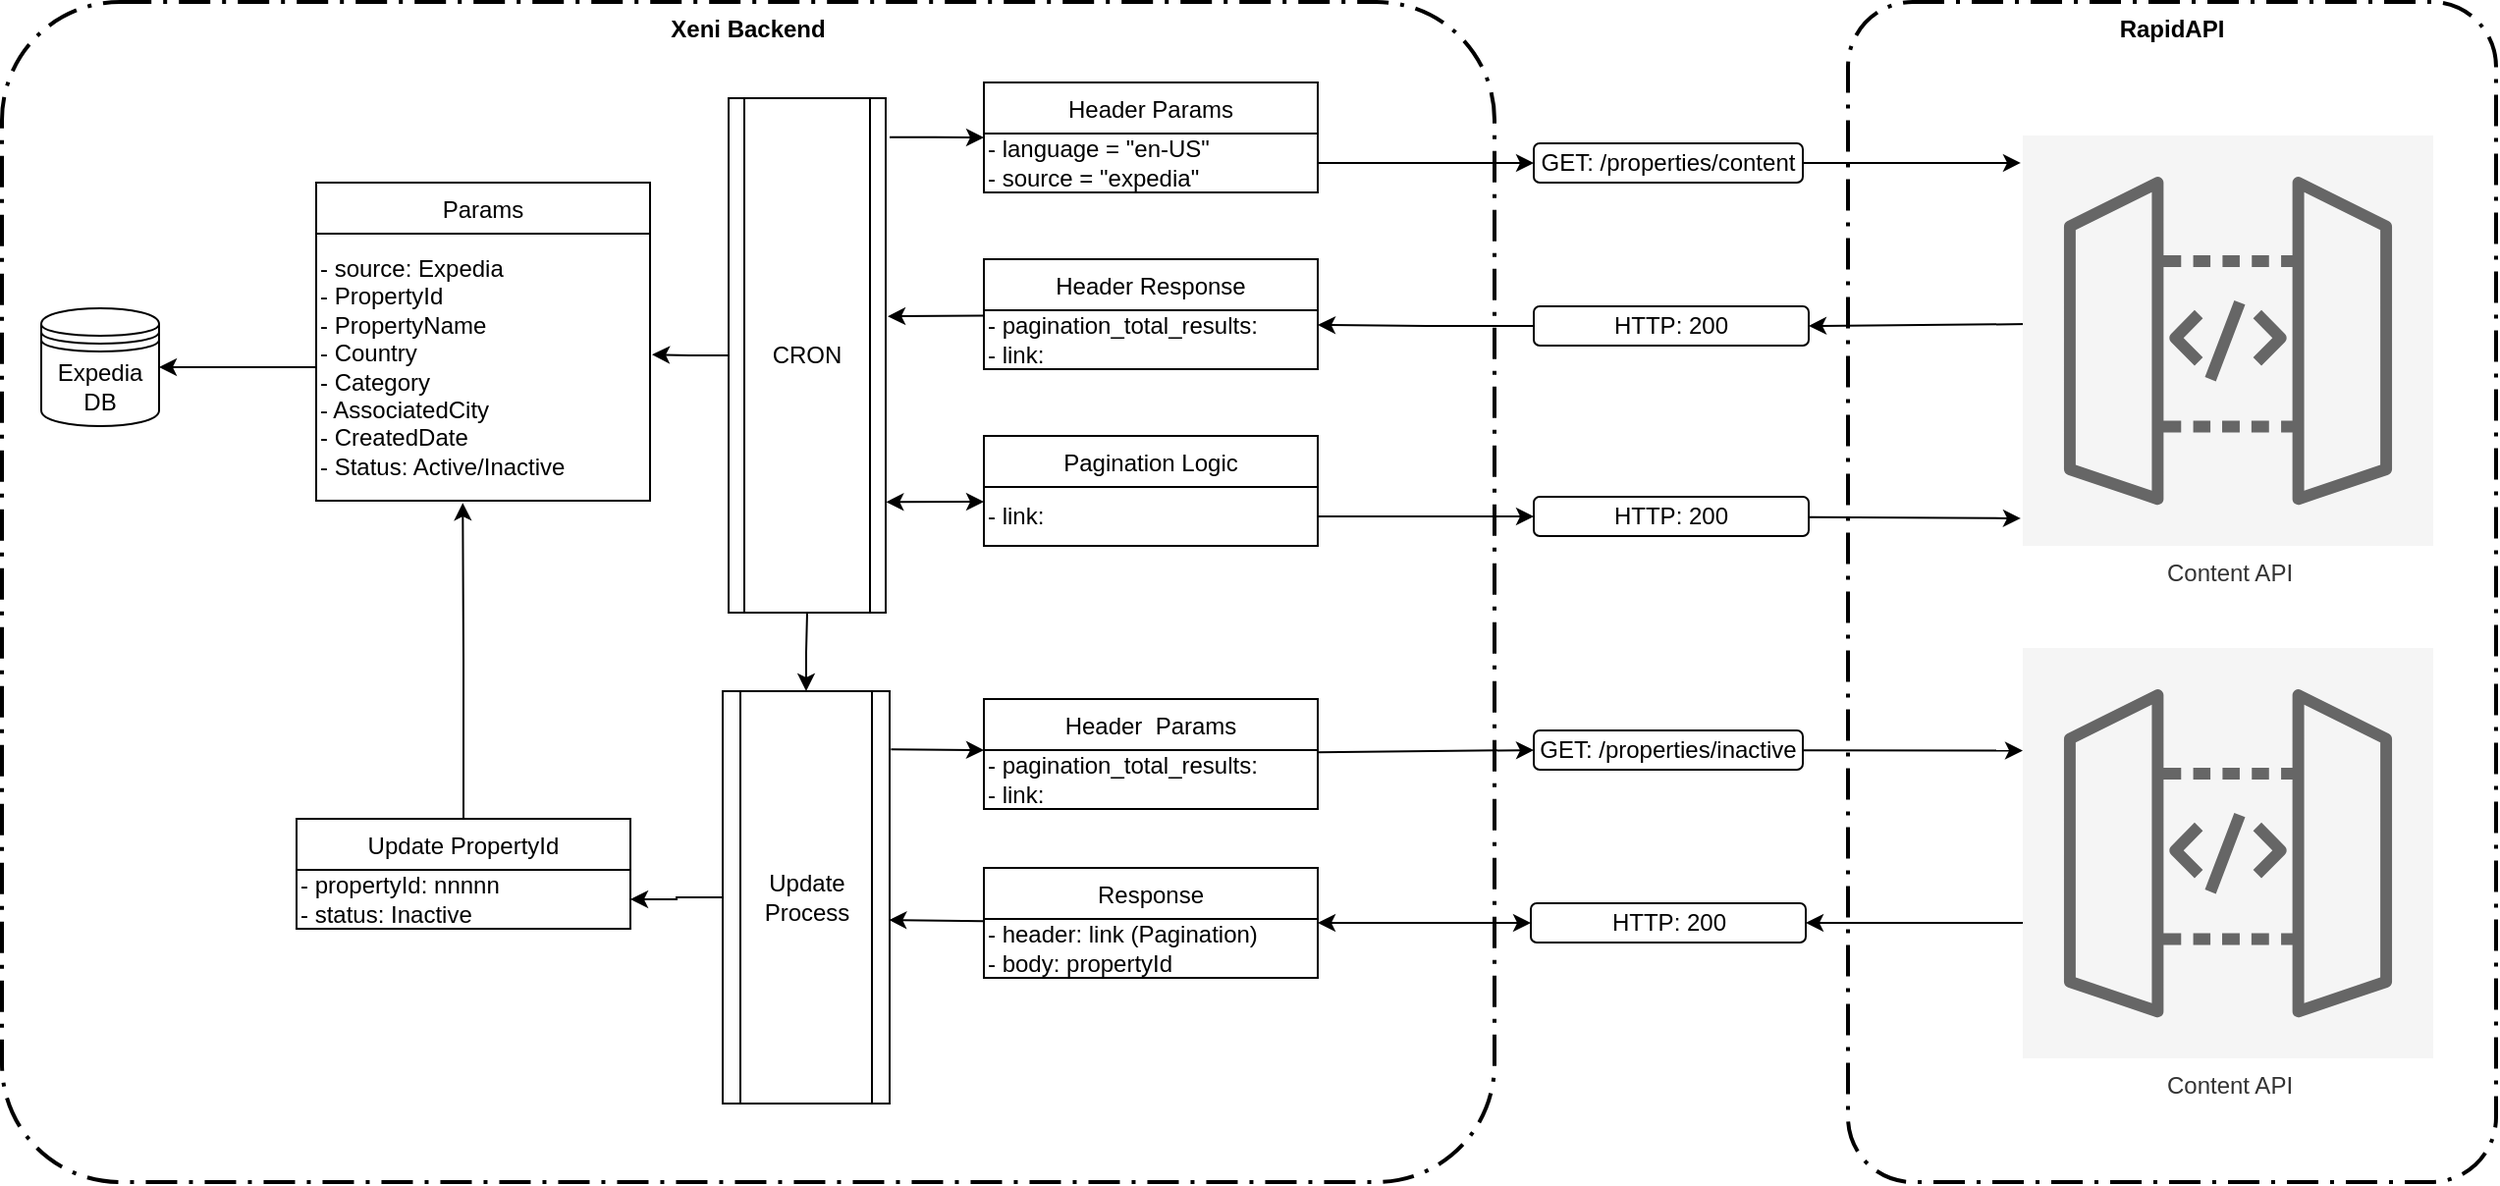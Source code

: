 <mxfile version="18.1.3" type="device"><diagram id="qQadN3MuYUlMNICInjuJ" name="Page-1"><mxGraphModel dx="1578" dy="1841" grid="1" gridSize="10" guides="1" tooltips="1" connect="1" arrows="1" fold="1" page="1" pageScale="1" pageWidth="1400" pageHeight="850" math="0" shadow="0"><root><mxCell id="0"/><mxCell id="1" parent="0"/><mxCell id="9kqTr7aEdr6j7yZywgwH-8" value="RapidAPI" style="points=[[0.25,0,0],[0.5,0,0],[0.75,0,0],[1,0.25,0],[1,0.5,0],[1,0.75,0],[0.75,1,0],[0.5,1,0],[0.25,1,0],[0,0.75,0],[0,0.5,0],[0,0.25,0]];rounded=1;arcSize=10;dashed=1;strokeColor=#000000;fillColor=none;gradientColor=none;dashPattern=8 3 1 3;strokeWidth=2;verticalAlign=top;fontStyle=1" vertex="1" parent="1"><mxGeometry x="1030" y="-761" width="330" height="601" as="geometry"/></mxCell><mxCell id="9kqTr7aEdr6j7yZywgwH-1" value="Xeni Backend" style="points=[[0.25,0,0],[0.5,0,0],[0.75,0,0],[1,0.25,0],[1,0.5,0],[1,0.75,0],[0.75,1,0],[0.5,1,0],[0.25,1,0],[0,0.75,0],[0,0.5,0],[0,0.25,0]];rounded=1;arcSize=10;dashed=1;strokeColor=#000000;fillColor=none;gradientColor=none;dashPattern=8 3 1 3;strokeWidth=2;verticalAlign=top;fontStyle=1" vertex="1" parent="1"><mxGeometry x="90" y="-761" width="760" height="601" as="geometry"/></mxCell><mxCell id="9kqTr7aEdr6j7yZywgwH-2" style="edgeStyle=orthogonalEdgeStyle;rounded=0;orthogonalLoop=1;jettySize=auto;html=1;entryX=-0.017;entryY=0.077;entryDx=0;entryDy=0;startArrow=none;startFill=0;endArrow=classic;endFill=1;entryPerimeter=0;" edge="1" parent="1" source="9kqTr7aEdr6j7yZywgwH-3"><mxGeometry relative="1" as="geometry"><mxPoint x="1117.96" y="-679.057" as="targetPoint"/></mxGeometry></mxCell><mxCell id="9kqTr7aEdr6j7yZywgwH-3" value="GET: /properties/content" style="rounded=1;whiteSpace=wrap;html=1;" vertex="1" parent="1"><mxGeometry x="870" y="-689" width="137" height="20" as="geometry"/></mxCell><mxCell id="9kqTr7aEdr6j7yZywgwH-32" style="edgeStyle=orthogonalEdgeStyle;rounded=0;orthogonalLoop=1;jettySize=auto;html=1;entryX=0;entryY=0.5;entryDx=0;entryDy=0;exitX=1.025;exitY=0.076;exitDx=0;exitDy=0;exitPerimeter=0;" edge="1" parent="1" source="9kqTr7aEdr6j7yZywgwH-6" target="9kqTr7aEdr6j7yZywgwH-30"><mxGeometry relative="1" as="geometry"/></mxCell><mxCell id="9kqTr7aEdr6j7yZywgwH-43" style="rounded=0;orthogonalLoop=1;jettySize=auto;html=1;entryX=0;entryY=0.25;entryDx=0;entryDy=0;startArrow=classic;startFill=1;exitX=1.002;exitY=0.785;exitDx=0;exitDy=0;exitPerimeter=0;" edge="1" parent="1" source="9kqTr7aEdr6j7yZywgwH-6" target="9kqTr7aEdr6j7yZywgwH-42"><mxGeometry relative="1" as="geometry"><mxPoint x="540" y="-510" as="sourcePoint"/></mxGeometry></mxCell><mxCell id="9kqTr7aEdr6j7yZywgwH-69" style="edgeStyle=orthogonalEdgeStyle;rounded=0;orthogonalLoop=1;jettySize=auto;html=1;entryX=1.006;entryY=0.453;entryDx=0;entryDy=0;entryPerimeter=0;startArrow=none;startFill=0;" edge="1" parent="1" source="9kqTr7aEdr6j7yZywgwH-6" target="9kqTr7aEdr6j7yZywgwH-68"><mxGeometry relative="1" as="geometry"/></mxCell><mxCell id="9kqTr7aEdr6j7yZywgwH-6" value="CRON" style="shape=process;whiteSpace=wrap;html=1;backgroundOutline=1;" vertex="1" parent="1"><mxGeometry x="460" y="-712" width="80" height="262" as="geometry"/></mxCell><mxCell id="9kqTr7aEdr6j7yZywgwH-7" value="Expedia&lt;br&gt;DB" style="shape=datastore;whiteSpace=wrap;html=1;" vertex="1" parent="1"><mxGeometry x="110" y="-605" width="60" height="60" as="geometry"/></mxCell><mxCell id="9kqTr7aEdr6j7yZywgwH-40" style="rounded=0;orthogonalLoop=1;jettySize=auto;html=1;entryX=1;entryY=0.5;entryDx=0;entryDy=0;startArrow=none;startFill=0;exitX=0.017;exitY=0.394;exitDx=0;exitDy=0;exitPerimeter=0;" edge="1" parent="1" target="9kqTr7aEdr6j7yZywgwH-34"><mxGeometry relative="1" as="geometry"><mxPoint x="1122.04" y="-596.954" as="sourcePoint"/></mxGeometry></mxCell><mxCell id="9kqTr7aEdr6j7yZywgwH-19" style="edgeStyle=none;rounded=0;orthogonalLoop=1;jettySize=auto;html=1;exitX=0.75;exitY=0;exitDx=0;exitDy=0;startArrow=none;startFill=0;endArrow=classic;endFill=1;" edge="1" parent="1"><mxGeometry relative="1" as="geometry"><mxPoint x="752.5" y="-540" as="sourcePoint"/><mxPoint x="752.5" y="-540" as="targetPoint"/></mxGeometry></mxCell><mxCell id="9kqTr7aEdr6j7yZywgwH-30" value="Header Params" style="swimlane;fontStyle=0;childLayout=stackLayout;horizontal=1;startSize=26;fillColor=none;horizontalStack=0;resizeParent=1;resizeParentMax=0;resizeLast=1;collapsible=1;marginBottom=0;" vertex="1" parent="1"><mxGeometry x="590" y="-720" width="170" height="56" as="geometry"/></mxCell><mxCell id="9kqTr7aEdr6j7yZywgwH-31" value="- language = &quot;en-US&quot;&lt;br&gt;- source = &quot;expedia&quot;" style="text;html=1;strokeColor=none;fillColor=none;align=left;verticalAlign=middle;whiteSpace=wrap;rounded=0;" vertex="1" parent="9kqTr7aEdr6j7yZywgwH-30"><mxGeometry y="26" width="170" height="30" as="geometry"/></mxCell><mxCell id="9kqTr7aEdr6j7yZywgwH-33" style="edgeStyle=orthogonalEdgeStyle;rounded=0;orthogonalLoop=1;jettySize=auto;html=1;entryX=0;entryY=0.5;entryDx=0;entryDy=0;" edge="1" parent="1" source="9kqTr7aEdr6j7yZywgwH-31" target="9kqTr7aEdr6j7yZywgwH-3"><mxGeometry relative="1" as="geometry"/></mxCell><mxCell id="9kqTr7aEdr6j7yZywgwH-45" style="edgeStyle=orthogonalEdgeStyle;rounded=0;orthogonalLoop=1;jettySize=auto;html=1;entryX=1;entryY=0.25;entryDx=0;entryDy=0;startArrow=none;startFill=0;" edge="1" parent="1" source="9kqTr7aEdr6j7yZywgwH-34" target="9kqTr7aEdr6j7yZywgwH-37"><mxGeometry relative="1" as="geometry"/></mxCell><mxCell id="9kqTr7aEdr6j7yZywgwH-34" value="HTTP: 200" style="rounded=1;whiteSpace=wrap;html=1;" vertex="1" parent="1"><mxGeometry x="870" y="-606" width="140" height="20" as="geometry"/></mxCell><mxCell id="9kqTr7aEdr6j7yZywgwH-38" style="rounded=0;orthogonalLoop=1;jettySize=auto;html=1;entryX=1.013;entryY=0.424;entryDx=0;entryDy=0;entryPerimeter=0;startArrow=none;startFill=0;" edge="1" parent="1" source="9kqTr7aEdr6j7yZywgwH-36" target="9kqTr7aEdr6j7yZywgwH-6"><mxGeometry relative="1" as="geometry"/></mxCell><mxCell id="9kqTr7aEdr6j7yZywgwH-36" value="Header Response" style="swimlane;fontStyle=0;childLayout=stackLayout;horizontal=1;startSize=26;fillColor=none;horizontalStack=0;resizeParent=1;resizeParentMax=0;resizeLast=1;collapsible=1;marginBottom=0;" vertex="1" parent="1"><mxGeometry x="590" y="-630" width="170" height="56" as="geometry"/></mxCell><mxCell id="9kqTr7aEdr6j7yZywgwH-37" value="- pagination_total_results:&amp;nbsp;&lt;br&gt;- link:&amp;nbsp;" style="text;html=1;strokeColor=none;fillColor=none;align=left;verticalAlign=middle;whiteSpace=wrap;rounded=0;" vertex="1" parent="9kqTr7aEdr6j7yZywgwH-36"><mxGeometry y="26" width="170" height="30" as="geometry"/></mxCell><mxCell id="9kqTr7aEdr6j7yZywgwH-41" value="Pagination Logic" style="swimlane;fontStyle=0;childLayout=stackLayout;horizontal=1;startSize=26;fillColor=none;horizontalStack=0;resizeParent=1;resizeParentMax=0;resizeLast=1;collapsible=1;marginBottom=0;" vertex="1" parent="1"><mxGeometry x="590" y="-540" width="170" height="56" as="geometry"/></mxCell><mxCell id="9kqTr7aEdr6j7yZywgwH-42" value="- link:&amp;nbsp;" style="text;html=1;strokeColor=none;fillColor=none;align=left;verticalAlign=middle;whiteSpace=wrap;rounded=0;" vertex="1" parent="9kqTr7aEdr6j7yZywgwH-41"><mxGeometry y="26" width="170" height="30" as="geometry"/></mxCell><mxCell id="9kqTr7aEdr6j7yZywgwH-50" style="rounded=0;orthogonalLoop=1;jettySize=auto;html=1;entryX=-0.017;entryY=0.776;entryDx=0;entryDy=0;entryPerimeter=0;startArrow=none;startFill=0;" edge="1" parent="1" source="9kqTr7aEdr6j7yZywgwH-46"><mxGeometry relative="1" as="geometry"><mxPoint x="1117.96" y="-498.016" as="targetPoint"/></mxGeometry></mxCell><mxCell id="9kqTr7aEdr6j7yZywgwH-46" value="HTTP: 200" style="rounded=1;whiteSpace=wrap;html=1;" vertex="1" parent="1"><mxGeometry x="870" y="-509" width="140" height="20" as="geometry"/></mxCell><mxCell id="9kqTr7aEdr6j7yZywgwH-49" style="edgeStyle=orthogonalEdgeStyle;rounded=0;orthogonalLoop=1;jettySize=auto;html=1;entryX=0;entryY=0.5;entryDx=0;entryDy=0;startArrow=none;startFill=0;" edge="1" parent="1" source="9kqTr7aEdr6j7yZywgwH-42" target="9kqTr7aEdr6j7yZywgwH-46"><mxGeometry relative="1" as="geometry"/></mxCell><mxCell id="9kqTr7aEdr6j7yZywgwH-51" value="Content API" style="sketch=0;points=[[0,0,0],[0.25,0,0],[0.5,0,0],[0.75,0,0],[1,0,0],[0,1,0],[0.25,1,0],[0.5,1,0],[0.75,1,0],[1,1,0],[0,0.25,0],[0,0.5,0],[0,0.75,0],[1,0.25,0],[1,0.5,0],[1,0.75,0]];outlineConnect=0;fontColor=#333333;gradientDirection=north;fillColor=#f5f5f5;strokeColor=#666666;dashed=0;verticalLabelPosition=bottom;verticalAlign=top;align=center;html=1;fontSize=12;fontStyle=0;aspect=fixed;shape=mxgraph.aws4.resourceIcon;resIcon=mxgraph.aws4.api_gateway;" vertex="1" parent="1"><mxGeometry x="1119" y="-693" width="209" height="209" as="geometry"/></mxCell><mxCell id="9kqTr7aEdr6j7yZywgwH-55" style="edgeStyle=none;rounded=0;orthogonalLoop=1;jettySize=auto;html=1;entryX=0;entryY=0;entryDx=0;entryDy=0;startArrow=none;startFill=0;exitX=1.008;exitY=0.141;exitDx=0;exitDy=0;exitPerimeter=0;" edge="1" parent="1" source="9kqTr7aEdr6j7yZywgwH-52" target="9kqTr7aEdr6j7yZywgwH-54"><mxGeometry relative="1" as="geometry"/></mxCell><mxCell id="9kqTr7aEdr6j7yZywgwH-66" value="" style="edgeStyle=orthogonalEdgeStyle;rounded=0;orthogonalLoop=1;jettySize=auto;html=1;startArrow=classic;startFill=1;endArrow=none;endFill=0;" edge="1" parent="1" source="9kqTr7aEdr6j7yZywgwH-52" target="9kqTr7aEdr6j7yZywgwH-6"><mxGeometry relative="1" as="geometry"/></mxCell><mxCell id="9kqTr7aEdr6j7yZywgwH-73" value="" style="edgeStyle=orthogonalEdgeStyle;rounded=0;orthogonalLoop=1;jettySize=auto;html=1;startArrow=none;startFill=0;endArrow=classic;endFill=1;" edge="1" parent="1" source="9kqTr7aEdr6j7yZywgwH-52" target="9kqTr7aEdr6j7yZywgwH-72"><mxGeometry relative="1" as="geometry"/></mxCell><mxCell id="9kqTr7aEdr6j7yZywgwH-52" value="Update&lt;br&gt;Process" style="shape=process;whiteSpace=wrap;html=1;backgroundOutline=1;" vertex="1" parent="1"><mxGeometry x="457" y="-410" width="85" height="210" as="geometry"/></mxCell><mxCell id="9kqTr7aEdr6j7yZywgwH-57" style="edgeStyle=none;rounded=0;orthogonalLoop=1;jettySize=auto;html=1;entryX=0;entryY=0.5;entryDx=0;entryDy=0;startArrow=none;startFill=0;" edge="1" parent="1" source="9kqTr7aEdr6j7yZywgwH-53" target="9kqTr7aEdr6j7yZywgwH-56"><mxGeometry relative="1" as="geometry"/></mxCell><mxCell id="9kqTr7aEdr6j7yZywgwH-53" value="Header  Params" style="swimlane;fontStyle=0;childLayout=stackLayout;horizontal=1;startSize=26;fillColor=none;horizontalStack=0;resizeParent=1;resizeParentMax=0;resizeLast=1;collapsible=1;marginBottom=0;" vertex="1" parent="1"><mxGeometry x="590" y="-406" width="170" height="56" as="geometry"/></mxCell><mxCell id="9kqTr7aEdr6j7yZywgwH-54" value="- pagination_total_results:&amp;nbsp;&lt;br&gt;- link:&amp;nbsp;" style="text;html=1;strokeColor=none;fillColor=none;align=left;verticalAlign=middle;whiteSpace=wrap;rounded=0;" vertex="1" parent="9kqTr7aEdr6j7yZywgwH-53"><mxGeometry y="26" width="170" height="30" as="geometry"/></mxCell><mxCell id="9kqTr7aEdr6j7yZywgwH-59" style="edgeStyle=none;rounded=0;orthogonalLoop=1;jettySize=auto;html=1;entryX=0;entryY=0.25;entryDx=0;entryDy=0;entryPerimeter=0;startArrow=none;startFill=0;" edge="1" parent="1" source="9kqTr7aEdr6j7yZywgwH-56" target="9kqTr7aEdr6j7yZywgwH-58"><mxGeometry relative="1" as="geometry"/></mxCell><mxCell id="9kqTr7aEdr6j7yZywgwH-56" value="GET: /properties/inactive" style="rounded=1;whiteSpace=wrap;html=1;" vertex="1" parent="1"><mxGeometry x="870" y="-390" width="137" height="20" as="geometry"/></mxCell><mxCell id="9kqTr7aEdr6j7yZywgwH-61" style="edgeStyle=orthogonalEdgeStyle;rounded=0;orthogonalLoop=1;jettySize=auto;html=1;entryX=1;entryY=0.5;entryDx=0;entryDy=0;startArrow=none;startFill=0;" edge="1" parent="1" source="9kqTr7aEdr6j7yZywgwH-58" target="9kqTr7aEdr6j7yZywgwH-60"><mxGeometry relative="1" as="geometry"><mxPoint x="1110" y="-300" as="sourcePoint"/><Array as="points"><mxPoint x="1100" y="-292"/><mxPoint x="1100" y="-292"/></Array></mxGeometry></mxCell><mxCell id="9kqTr7aEdr6j7yZywgwH-58" value="Content API" style="sketch=0;points=[[0,0,0],[0.25,0,0],[0.5,0,0],[0.75,0,0],[1,0,0],[0,1,0],[0.25,1,0],[0.5,1,0],[0.75,1,0],[1,1,0],[0,0.25,0],[0,0.5,0],[0,0.75,0],[1,0.25,0],[1,0.5,0],[1,0.75,0]];outlineConnect=0;fontColor=#333333;gradientDirection=north;fillColor=#f5f5f5;strokeColor=#666666;dashed=0;verticalLabelPosition=bottom;verticalAlign=top;align=center;html=1;fontSize=12;fontStyle=0;aspect=fixed;shape=mxgraph.aws4.resourceIcon;resIcon=mxgraph.aws4.api_gateway;" vertex="1" parent="1"><mxGeometry x="1119" y="-432" width="209" height="209" as="geometry"/></mxCell><mxCell id="9kqTr7aEdr6j7yZywgwH-65" style="edgeStyle=none;rounded=0;orthogonalLoop=1;jettySize=auto;html=1;entryX=1;entryY=0.5;entryDx=0;entryDy=0;startArrow=classic;startFill=1;" edge="1" parent="1" source="9kqTr7aEdr6j7yZywgwH-60" target="9kqTr7aEdr6j7yZywgwH-62"><mxGeometry relative="1" as="geometry"/></mxCell><mxCell id="9kqTr7aEdr6j7yZywgwH-60" value="HTTP: 200" style="rounded=1;whiteSpace=wrap;html=1;" vertex="1" parent="1"><mxGeometry x="868.5" y="-302" width="140" height="20" as="geometry"/></mxCell><mxCell id="9kqTr7aEdr6j7yZywgwH-64" style="edgeStyle=none;rounded=0;orthogonalLoop=1;jettySize=auto;html=1;startArrow=none;startFill=0;entryX=0.996;entryY=0.555;entryDx=0;entryDy=0;entryPerimeter=0;" edge="1" parent="1" source="9kqTr7aEdr6j7yZywgwH-62" target="9kqTr7aEdr6j7yZywgwH-52"><mxGeometry relative="1" as="geometry"/></mxCell><mxCell id="9kqTr7aEdr6j7yZywgwH-62" value="Response" style="swimlane;fontStyle=0;childLayout=stackLayout;horizontal=1;startSize=26;fillColor=none;horizontalStack=0;resizeParent=1;resizeParentMax=0;resizeLast=1;collapsible=1;marginBottom=0;" vertex="1" parent="1"><mxGeometry x="590" y="-320" width="170" height="56" as="geometry"/></mxCell><mxCell id="9kqTr7aEdr6j7yZywgwH-63" value="- header: link (Pagination)&amp;nbsp;&lt;br&gt;- body: propertyId&amp;nbsp;" style="text;html=1;strokeColor=none;fillColor=none;align=left;verticalAlign=middle;whiteSpace=wrap;rounded=0;" vertex="1" parent="9kqTr7aEdr6j7yZywgwH-62"><mxGeometry y="26" width="170" height="30" as="geometry"/></mxCell><mxCell id="9kqTr7aEdr6j7yZywgwH-67" value="Params" style="swimlane;fontStyle=0;childLayout=stackLayout;horizontal=1;startSize=26;fillColor=none;horizontalStack=0;resizeParent=1;resizeParentMax=0;resizeLast=1;collapsible=1;marginBottom=0;" vertex="1" parent="1"><mxGeometry x="250" y="-669" width="170" height="162" as="geometry"/></mxCell><mxCell id="9kqTr7aEdr6j7yZywgwH-68" value="- source: Expedia&lt;br&gt;- PropertyId&lt;br&gt;- PropertyName&lt;br&gt;- Country&lt;br&gt;- Category&lt;br&gt;- AssociatedCity&amp;nbsp;&lt;br&gt;- CreatedDate&lt;br&gt;- Status: Active/Inactive&lt;br&gt;" style="text;html=1;strokeColor=none;fillColor=none;align=left;verticalAlign=middle;whiteSpace=wrap;rounded=0;" vertex="1" parent="9kqTr7aEdr6j7yZywgwH-67"><mxGeometry y="26" width="170" height="136" as="geometry"/></mxCell><mxCell id="9kqTr7aEdr6j7yZywgwH-70" style="edgeStyle=orthogonalEdgeStyle;rounded=0;orthogonalLoop=1;jettySize=auto;html=1;entryX=1;entryY=0.5;entryDx=0;entryDy=0;startArrow=none;startFill=0;" edge="1" parent="1" source="9kqTr7aEdr6j7yZywgwH-68" target="9kqTr7aEdr6j7yZywgwH-7"><mxGeometry relative="1" as="geometry"/></mxCell><mxCell id="9kqTr7aEdr6j7yZywgwH-74" style="edgeStyle=orthogonalEdgeStyle;rounded=0;orthogonalLoop=1;jettySize=auto;html=1;entryX=0.439;entryY=1.008;entryDx=0;entryDy=0;entryPerimeter=0;startArrow=none;startFill=0;endArrow=classic;endFill=1;" edge="1" parent="1" source="9kqTr7aEdr6j7yZywgwH-71" target="9kqTr7aEdr6j7yZywgwH-68"><mxGeometry relative="1" as="geometry"/></mxCell><mxCell id="9kqTr7aEdr6j7yZywgwH-71" value="Update PropertyId" style="swimlane;fontStyle=0;childLayout=stackLayout;horizontal=1;startSize=26;fillColor=none;horizontalStack=0;resizeParent=1;resizeParentMax=0;resizeLast=1;collapsible=1;marginBottom=0;" vertex="1" parent="1"><mxGeometry x="240" y="-345" width="170" height="56" as="geometry"/></mxCell><mxCell id="9kqTr7aEdr6j7yZywgwH-72" value="- propertyId: nnnnn&lt;br&gt;- status: Inactive&amp;nbsp;" style="text;html=1;strokeColor=none;fillColor=none;align=left;verticalAlign=middle;whiteSpace=wrap;rounded=0;" vertex="1" parent="9kqTr7aEdr6j7yZywgwH-71"><mxGeometry y="26" width="170" height="30" as="geometry"/></mxCell></root></mxGraphModel></diagram></mxfile>